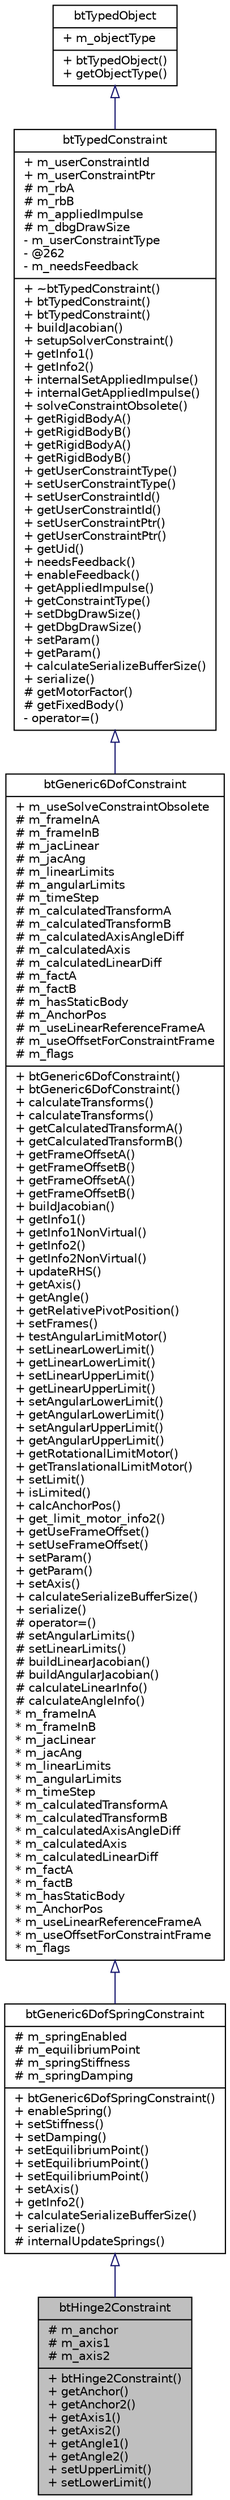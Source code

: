 digraph G
{
  edge [fontname="Helvetica",fontsize="10",labelfontname="Helvetica",labelfontsize="10"];
  node [fontname="Helvetica",fontsize="10",shape=record];
  Node1 [label="{btHinge2Constraint\n|# m_anchor\l# m_axis1\l# m_axis2\l|+ btHinge2Constraint()\l+ getAnchor()\l+ getAnchor2()\l+ getAxis1()\l+ getAxis2()\l+ getAngle1()\l+ getAngle2()\l+ setUpperLimit()\l+ setLowerLimit()\l}",height=0.2,width=0.4,color="black", fillcolor="grey75", style="filled" fontcolor="black"];
  Node2 -> Node1 [dir=back,color="midnightblue",fontsize="10",style="solid",arrowtail="empty",fontname="Helvetica"];
  Node2 [label="{btGeneric6DofSpringConstraint\n|# m_springEnabled\l# m_equilibriumPoint\l# m_springStiffness\l# m_springDamping\l|+ btGeneric6DofSpringConstraint()\l+ enableSpring()\l+ setStiffness()\l+ setDamping()\l+ setEquilibriumPoint()\l+ setEquilibriumPoint()\l+ setEquilibriumPoint()\l+ setAxis()\l+ getInfo2()\l+ calculateSerializeBufferSize()\l+ serialize()\l# internalUpdateSprings()\l}",height=0.2,width=0.4,color="black", fillcolor="white", style="filled",URL="$d7/d7b/classbtGeneric6DofSpringConstraint.html",tooltip="Generic 6 DOF constraint that allows to set spring motors to any translational and rotational DOF..."];
  Node3 -> Node2 [dir=back,color="midnightblue",fontsize="10",style="solid",arrowtail="empty",fontname="Helvetica"];
  Node3 [label="{btGeneric6DofConstraint\n|+ m_useSolveConstraintObsolete\l# m_frameInA\l# m_frameInB\l# m_jacLinear\l# m_jacAng\l# m_linearLimits\l# m_angularLimits\l# m_timeStep\l# m_calculatedTransformA\l# m_calculatedTransformB\l# m_calculatedAxisAngleDiff\l# m_calculatedAxis\l# m_calculatedLinearDiff\l# m_factA\l# m_factB\l# m_hasStaticBody\l# m_AnchorPos\l# m_useLinearReferenceFrameA\l# m_useOffsetForConstraintFrame\l# m_flags\l|+ btGeneric6DofConstraint()\l+ btGeneric6DofConstraint()\l+ calculateTransforms()\l+ calculateTransforms()\l+ getCalculatedTransformA()\l+ getCalculatedTransformB()\l+ getFrameOffsetA()\l+ getFrameOffsetB()\l+ getFrameOffsetA()\l+ getFrameOffsetB()\l+ buildJacobian()\l+ getInfo1()\l+ getInfo1NonVirtual()\l+ getInfo2()\l+ getInfo2NonVirtual()\l+ updateRHS()\l+ getAxis()\l+ getAngle()\l+ getRelativePivotPosition()\l+ setFrames()\l+ testAngularLimitMotor()\l+ setLinearLowerLimit()\l+ getLinearLowerLimit()\l+ setLinearUpperLimit()\l+ getLinearUpperLimit()\l+ setAngularLowerLimit()\l+ getAngularLowerLimit()\l+ setAngularUpperLimit()\l+ getAngularUpperLimit()\l+ getRotationalLimitMotor()\l+ getTranslationalLimitMotor()\l+ setLimit()\l+ isLimited()\l+ calcAnchorPos()\l+ get_limit_motor_info2()\l+ getUseFrameOffset()\l+ setUseFrameOffset()\l+ setParam()\l+ getParam()\l+ setAxis()\l+ calculateSerializeBufferSize()\l+ serialize()\l# operator=()\l# setAngularLimits()\l# setLinearLimits()\l# buildLinearJacobian()\l# buildAngularJacobian()\l# calculateLinearInfo()\l# calculateAngleInfo()\l* m_frameInA\l* m_frameInB\l* m_jacLinear\l* m_jacAng\l* m_linearLimits\l* m_angularLimits\l* m_timeStep\l* m_calculatedTransformA\l* m_calculatedTransformB\l* m_calculatedAxisAngleDiff\l* m_calculatedAxis\l* m_calculatedLinearDiff\l* m_factA\l* m_factB\l* m_hasStaticBody\l* m_AnchorPos\l* m_useLinearReferenceFrameA\l* m_useOffsetForConstraintFrame\l* m_flags\l}",height=0.2,width=0.4,color="black", fillcolor="white", style="filled",URL="$dd/dd6/classbtGeneric6DofConstraint.html",tooltip="btGeneric6DofConstraint between two rigidbodies each with a pivotpoint that descibes the axis locatio..."];
  Node4 -> Node3 [dir=back,color="midnightblue",fontsize="10",style="solid",arrowtail="empty",fontname="Helvetica"];
  Node4 [label="{btTypedConstraint\n|+ m_userConstraintId\l+ m_userConstraintPtr\l# m_rbA\l# m_rbB\l# m_appliedImpulse\l# m_dbgDrawSize\l- m_userConstraintType\l- @262\l- m_needsFeedback\l|+ ~btTypedConstraint()\l+ btTypedConstraint()\l+ btTypedConstraint()\l+ buildJacobian()\l+ setupSolverConstraint()\l+ getInfo1()\l+ getInfo2()\l+ internalSetAppliedImpulse()\l+ internalGetAppliedImpulse()\l+ solveConstraintObsolete()\l+ getRigidBodyA()\l+ getRigidBodyB()\l+ getRigidBodyA()\l+ getRigidBodyB()\l+ getUserConstraintType()\l+ setUserConstraintType()\l+ setUserConstraintId()\l+ getUserConstraintId()\l+ setUserConstraintPtr()\l+ getUserConstraintPtr()\l+ getUid()\l+ needsFeedback()\l+ enableFeedback()\l+ getAppliedImpulse()\l+ getConstraintType()\l+ setDbgDrawSize()\l+ getDbgDrawSize()\l+ setParam()\l+ getParam()\l+ calculateSerializeBufferSize()\l+ serialize()\l# getMotorFactor()\l# getFixedBody()\l- operator=()\l}",height=0.2,width=0.4,color="black", fillcolor="white", style="filled",URL="$df/daa/classbtTypedConstraint.html",tooltip="TypedConstraint is the baseclass for Bullet constraints and vehicles."];
  Node5 -> Node4 [dir=back,color="midnightblue",fontsize="10",style="solid",arrowtail="empty",fontname="Helvetica"];
  Node5 [label="{btTypedObject\n|+ m_objectType\l|+ btTypedObject()\l+ getObjectType()\l}",height=0.2,width=0.4,color="black", fillcolor="white", style="filled",URL="$d3/d37/structbtTypedObject.html",tooltip="rudimentary class to provide type info"];
}
